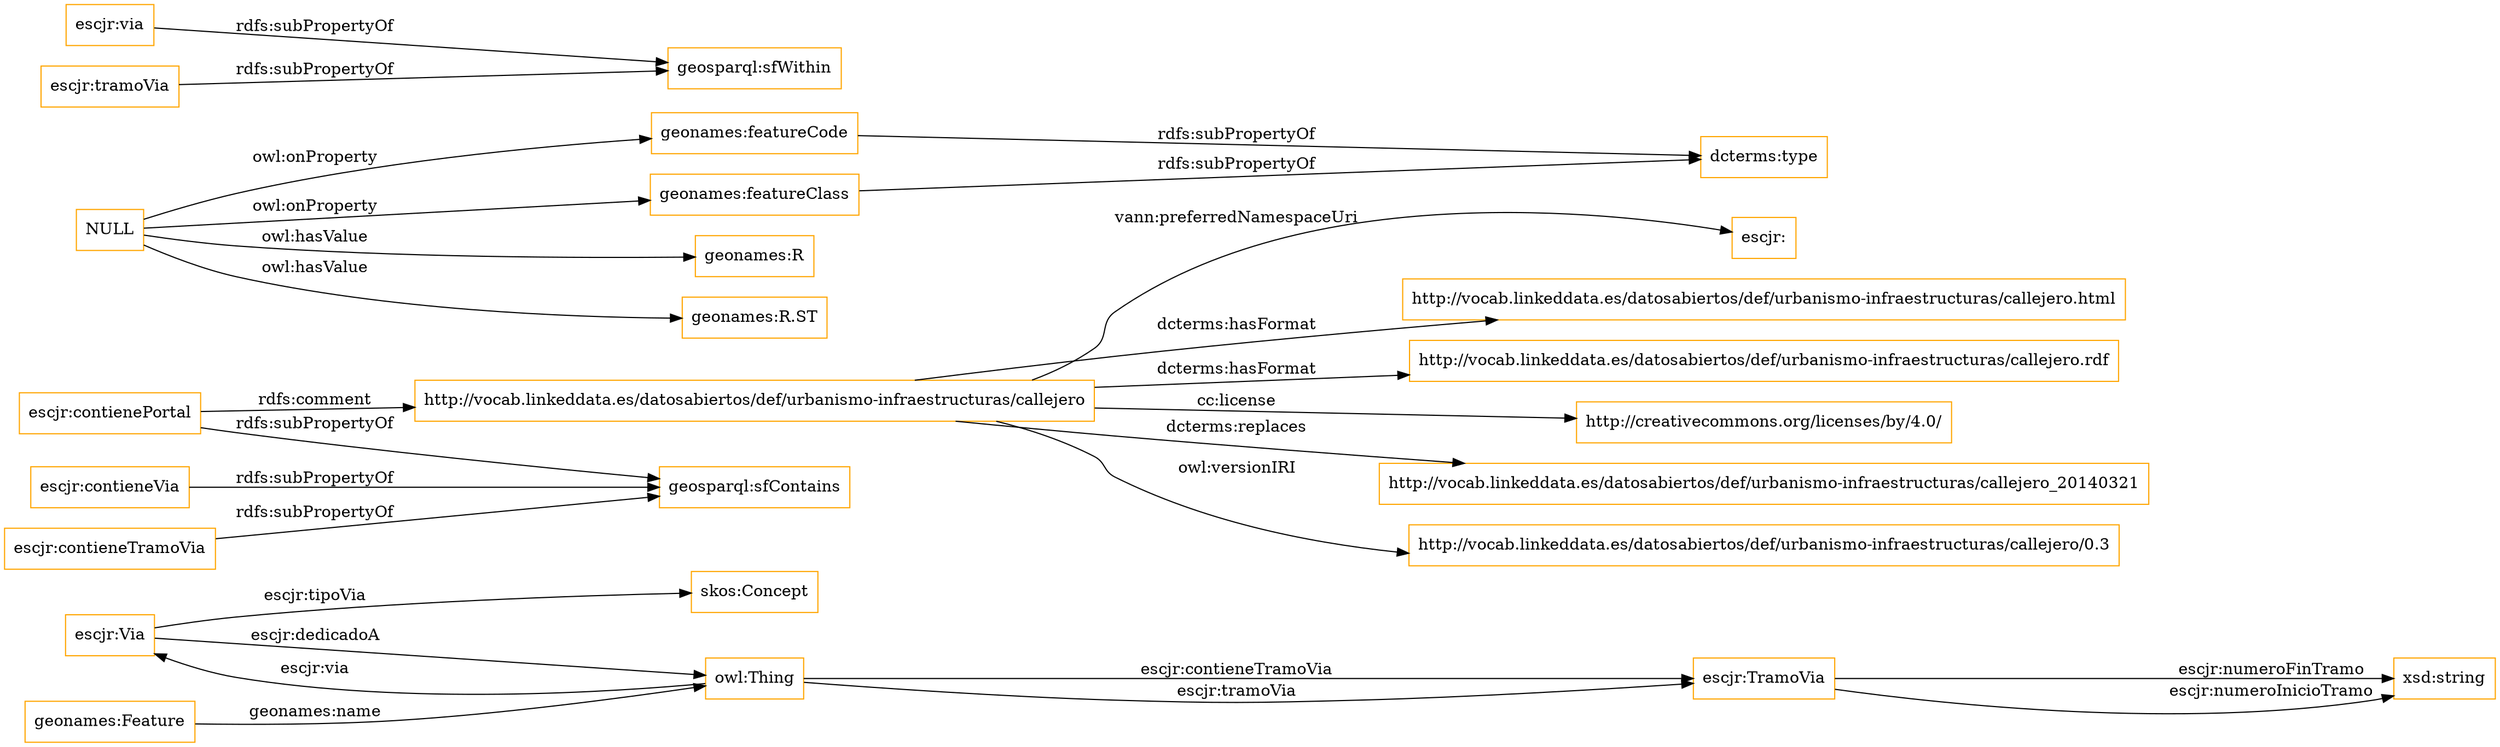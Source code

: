 digraph ar2dtool_diagram { 
rankdir=LR;
size="1501"
node [shape = rectangle, color="orange"]; "skos:Concept" "geonames:Feature" "escjr:Via" "escjr:TramoVia" ; /*classes style*/
	"http://vocab.linkeddata.es/datosabiertos/def/urbanismo-infraestructuras/callejero" -> "escjr:" [ label = "vann:preferredNamespaceUri" ];
	"http://vocab.linkeddata.es/datosabiertos/def/urbanismo-infraestructuras/callejero" -> "http://vocab.linkeddata.es/datosabiertos/def/urbanismo-infraestructuras/callejero.html" [ label = "dcterms:hasFormat" ];
	"http://vocab.linkeddata.es/datosabiertos/def/urbanismo-infraestructuras/callejero" -> "http://vocab.linkeddata.es/datosabiertos/def/urbanismo-infraestructuras/callejero.rdf" [ label = "dcterms:hasFormat" ];
	"http://vocab.linkeddata.es/datosabiertos/def/urbanismo-infraestructuras/callejero" -> "http://creativecommons.org/licenses/by/4.0/" [ label = "cc:license" ];
	"http://vocab.linkeddata.es/datosabiertos/def/urbanismo-infraestructuras/callejero" -> "http://vocab.linkeddata.es/datosabiertos/def/urbanismo-infraestructuras/callejero_20140321" [ label = "dcterms:replaces" ];
	"http://vocab.linkeddata.es/datosabiertos/def/urbanismo-infraestructuras/callejero" -> "http://vocab.linkeddata.es/datosabiertos/def/urbanismo-infraestructuras/callejero/0.3" [ label = "owl:versionIRI" ];
	"escjr:contienePortal" -> "geosparql:sfContains" [ label = "rdfs:subPropertyOf" ];
	"escjr:contienePortal" -> "http://vocab.linkeddata.es/datosabiertos/def/urbanismo-infraestructuras/callejero" [ label = "rdfs:comment" ];
	"escjr:contieneVia" -> "geosparql:sfContains" [ label = "rdfs:subPropertyOf" ];
	"geonames:featureCode" -> "dcterms:type" [ label = "rdfs:subPropertyOf" ];
	"geonames:featureClass" -> "dcterms:type" [ label = "rdfs:subPropertyOf" ];
	"escjr:via" -> "geosparql:sfWithin" [ label = "rdfs:subPropertyOf" ];
	"escjr:tramoVia" -> "geosparql:sfWithin" [ label = "rdfs:subPropertyOf" ];
	"escjr:contieneTramoVia" -> "geosparql:sfContains" [ label = "rdfs:subPropertyOf" ];
	"NULL" -> "geonames:R" [ label = "owl:hasValue" ];
	"NULL" -> "geonames:featureClass" [ label = "owl:onProperty" ];
	"NULL" -> "geonames:R.ST" [ label = "owl:hasValue" ];
	"NULL" -> "geonames:featureCode" [ label = "owl:onProperty" ];
	"escjr:TramoVia" -> "xsd:string" [ label = "escjr:numeroFinTramo" ];
	"owl:Thing" -> "escjr:TramoVia" [ label = "escjr:contieneTramoVia" ];
	"escjr:TramoVia" -> "xsd:string" [ label = "escjr:numeroInicioTramo" ];
	"geonames:Feature" -> "owl:Thing" [ label = "geonames:name" ];
	"escjr:Via" -> "skos:Concept" [ label = "escjr:tipoVia" ];
	"owl:Thing" -> "escjr:Via" [ label = "escjr:via" ];
	"owl:Thing" -> "escjr:TramoVia" [ label = "escjr:tramoVia" ];
	"escjr:Via" -> "owl:Thing" [ label = "escjr:dedicadoA" ];

}
